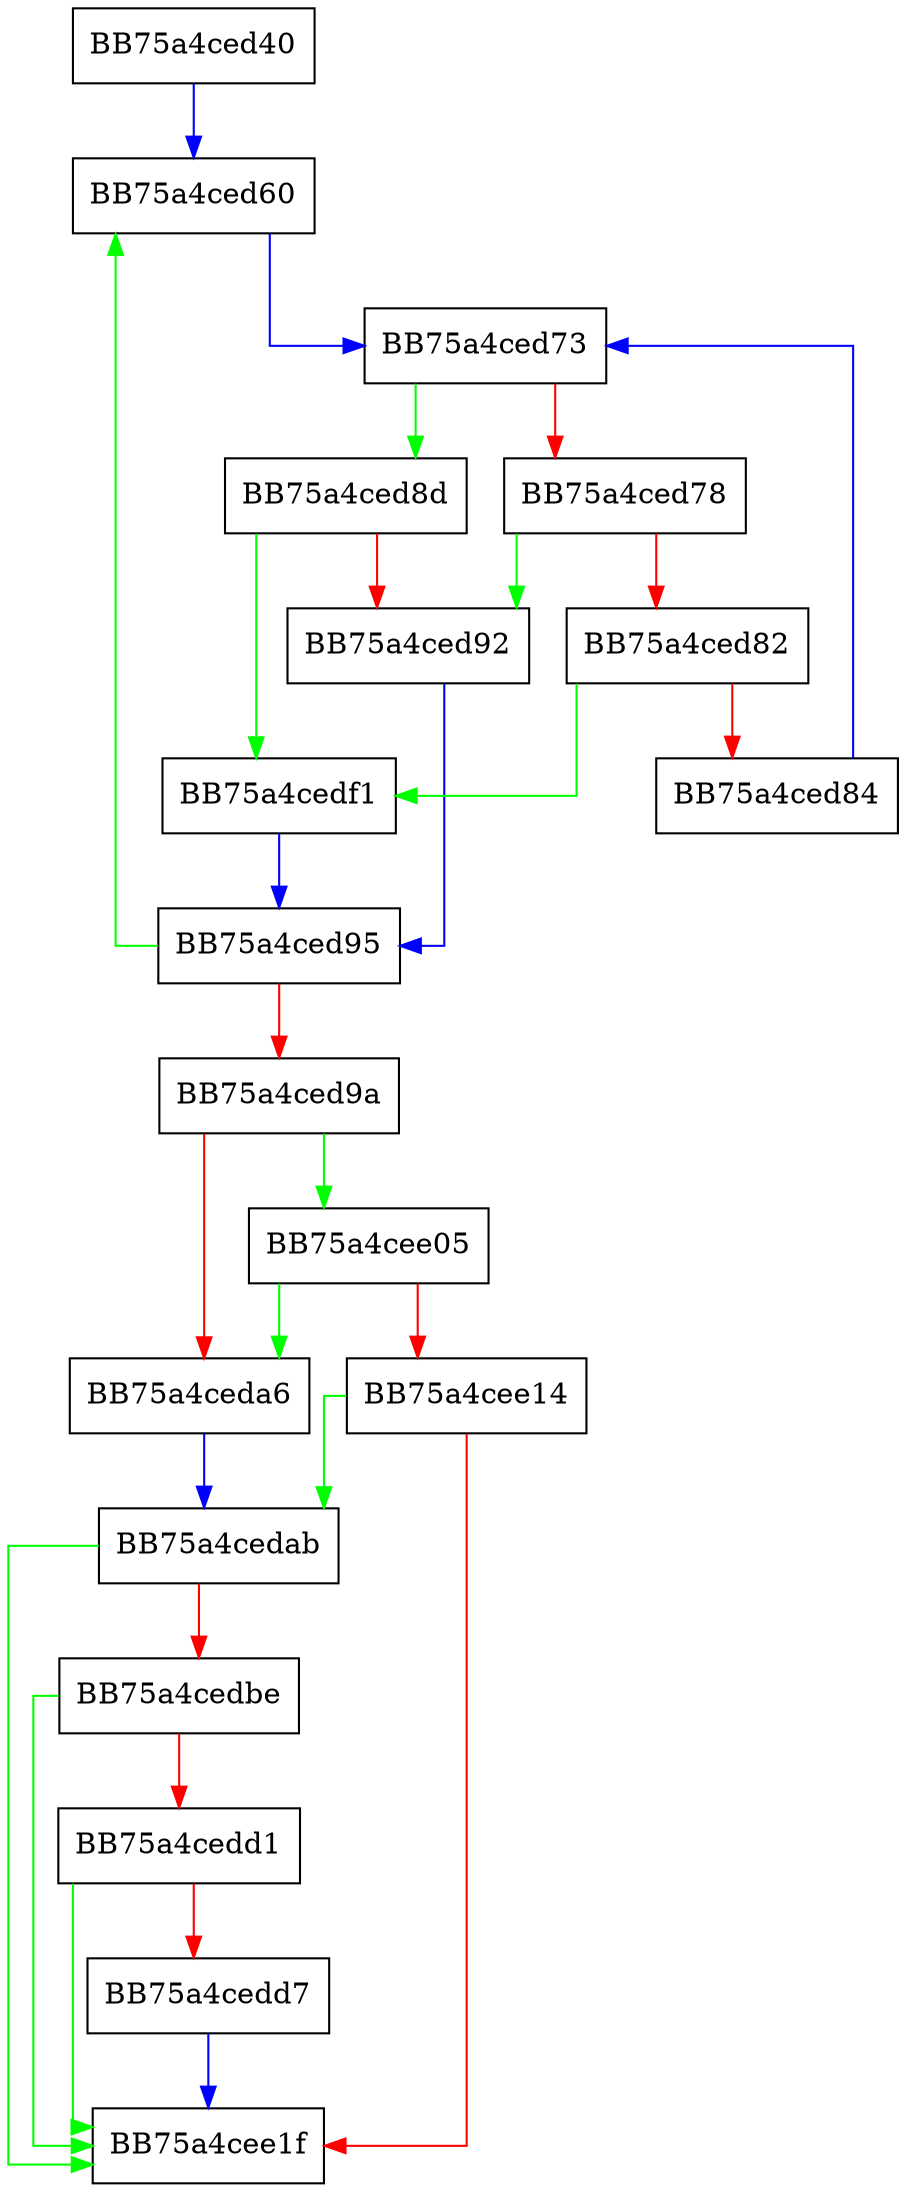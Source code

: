 digraph GetAttributePriority {
  node [shape="box"];
  graph [splines=ortho];
  BB75a4ced40 -> BB75a4ced60 [color="blue"];
  BB75a4ced60 -> BB75a4ced73 [color="blue"];
  BB75a4ced73 -> BB75a4ced8d [color="green"];
  BB75a4ced73 -> BB75a4ced78 [color="red"];
  BB75a4ced78 -> BB75a4ced92 [color="green"];
  BB75a4ced78 -> BB75a4ced82 [color="red"];
  BB75a4ced82 -> BB75a4cedf1 [color="green"];
  BB75a4ced82 -> BB75a4ced84 [color="red"];
  BB75a4ced84 -> BB75a4ced73 [color="blue"];
  BB75a4ced8d -> BB75a4cedf1 [color="green"];
  BB75a4ced8d -> BB75a4ced92 [color="red"];
  BB75a4ced92 -> BB75a4ced95 [color="blue"];
  BB75a4ced95 -> BB75a4ced60 [color="green"];
  BB75a4ced95 -> BB75a4ced9a [color="red"];
  BB75a4ced9a -> BB75a4cee05 [color="green"];
  BB75a4ced9a -> BB75a4ceda6 [color="red"];
  BB75a4ceda6 -> BB75a4cedab [color="blue"];
  BB75a4cedab -> BB75a4cee1f [color="green"];
  BB75a4cedab -> BB75a4cedbe [color="red"];
  BB75a4cedbe -> BB75a4cee1f [color="green"];
  BB75a4cedbe -> BB75a4cedd1 [color="red"];
  BB75a4cedd1 -> BB75a4cee1f [color="green"];
  BB75a4cedd1 -> BB75a4cedd7 [color="red"];
  BB75a4cedd7 -> BB75a4cee1f [color="blue"];
  BB75a4cedf1 -> BB75a4ced95 [color="blue"];
  BB75a4cee05 -> BB75a4ceda6 [color="green"];
  BB75a4cee05 -> BB75a4cee14 [color="red"];
  BB75a4cee14 -> BB75a4cedab [color="green"];
  BB75a4cee14 -> BB75a4cee1f [color="red"];
}